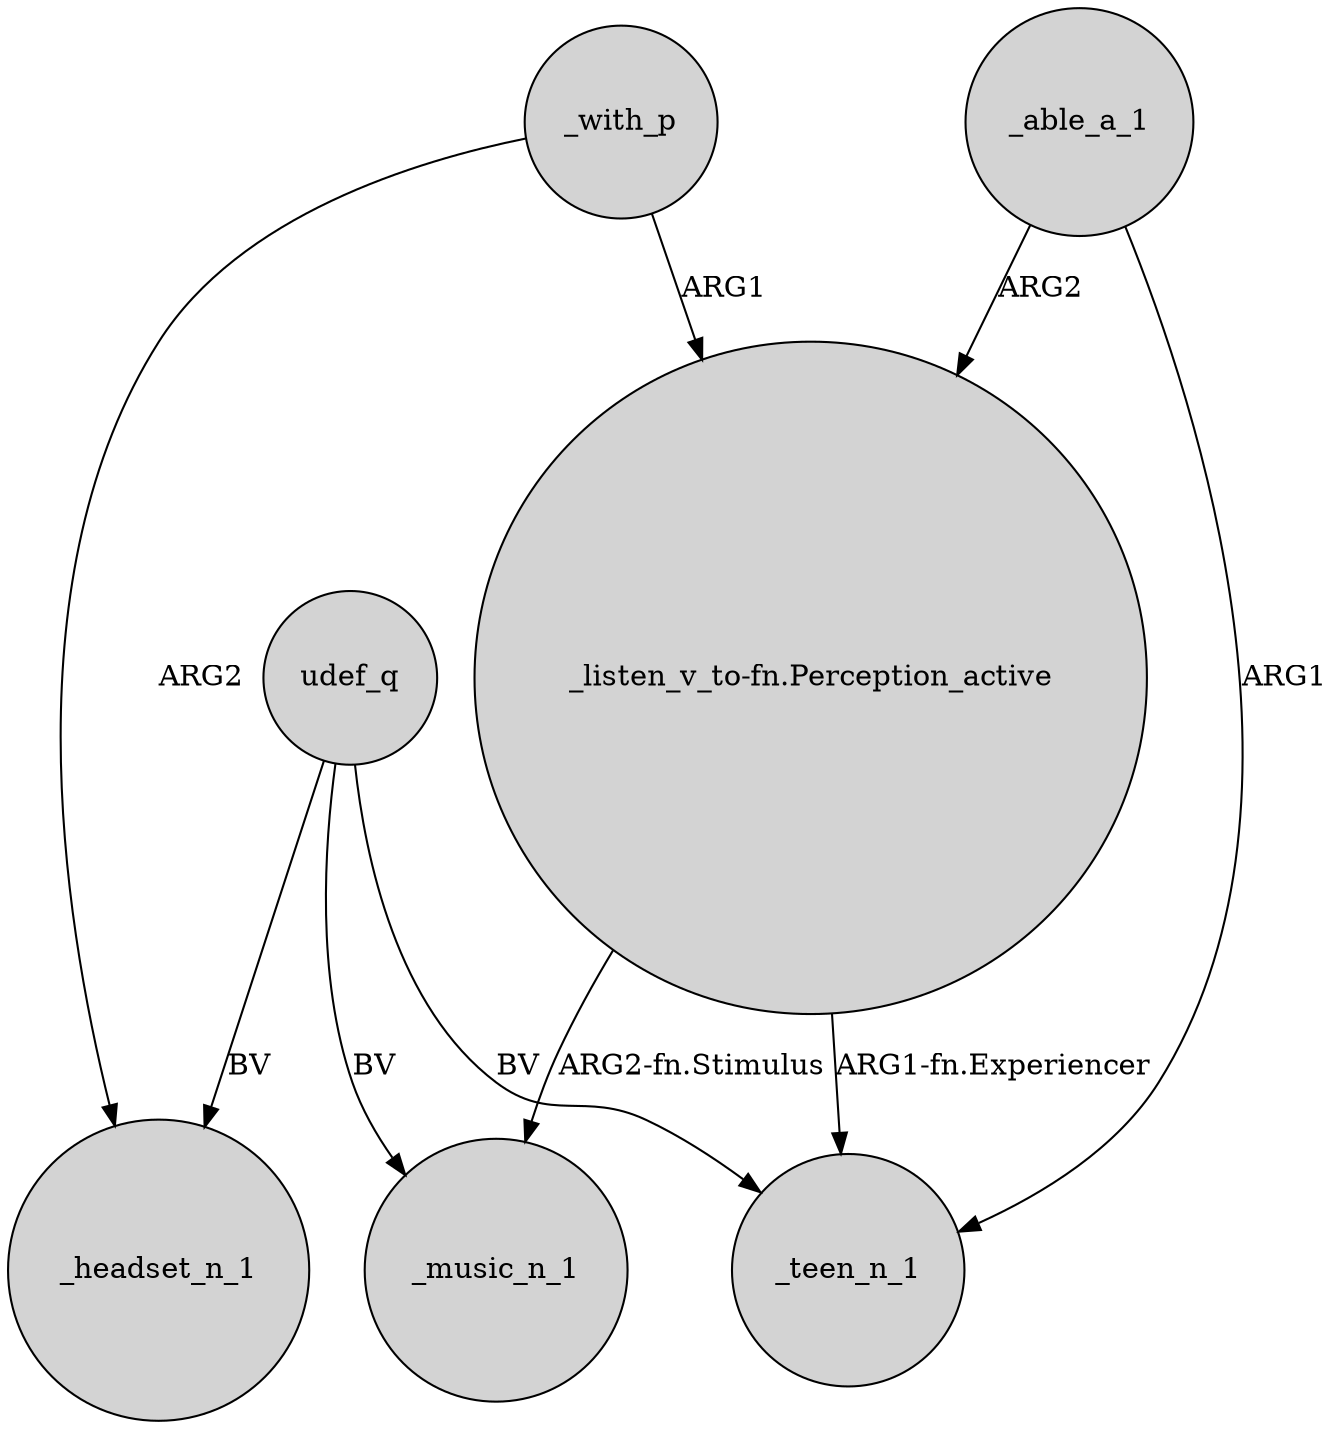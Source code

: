 digraph {
	node [shape=circle style=filled]
	"_listen_v_to-fn.Perception_active" -> _music_n_1 [label="ARG2-fn.Stimulus"]
	udef_q -> _teen_n_1 [label=BV]
	"_listen_v_to-fn.Perception_active" -> _teen_n_1 [label="ARG1-fn.Experiencer"]
	_with_p -> "_listen_v_to-fn.Perception_active" [label=ARG1]
	_able_a_1 -> "_listen_v_to-fn.Perception_active" [label=ARG2]
	_with_p -> _headset_n_1 [label=ARG2]
	_able_a_1 -> _teen_n_1 [label=ARG1]
	udef_q -> _music_n_1 [label=BV]
	udef_q -> _headset_n_1 [label=BV]
}
